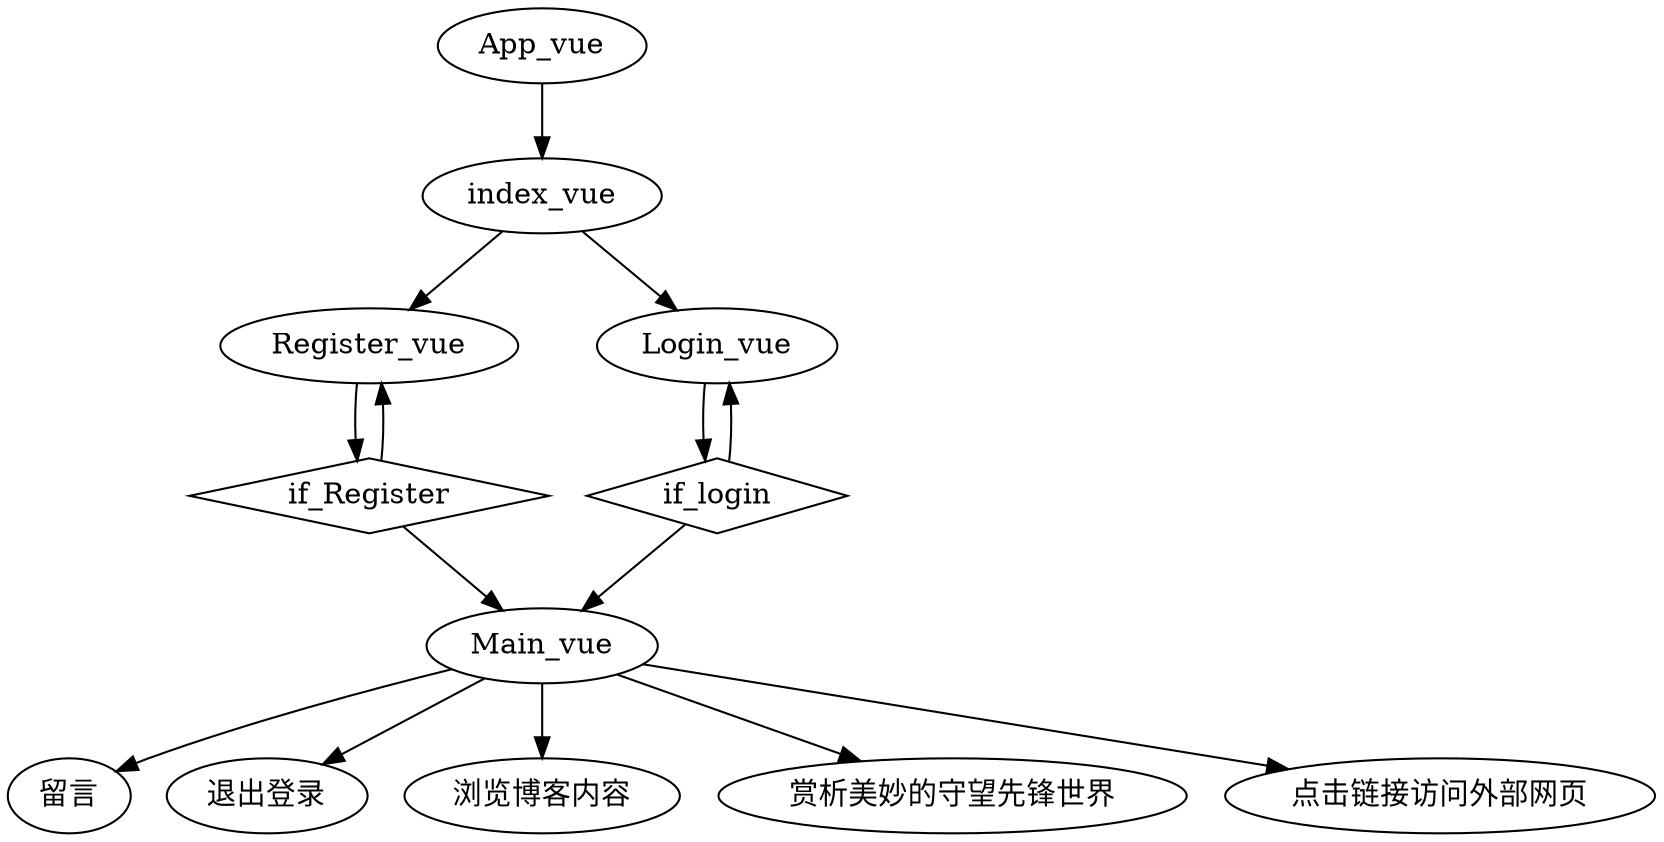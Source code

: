 digraph{
    rankdir=LD
    App_vue->index_vue
    index_vue->Register_vue->if_Register
    index_vue->Login_vue->if_login
    if_login[shape=diamond]
    if_login->Login_vue
    if_Register[shape=diamond]
    if_Register->Main_vue
    if_Register->Register_vue
    if_login->Main_vue

    Main_vue->留言
    Main_vue->退出登录
    Main_vue->浏览博客内容
    Main_vue->赏析美妙的守望先锋世界
    Main_vue->点击链接访问外部网页



}